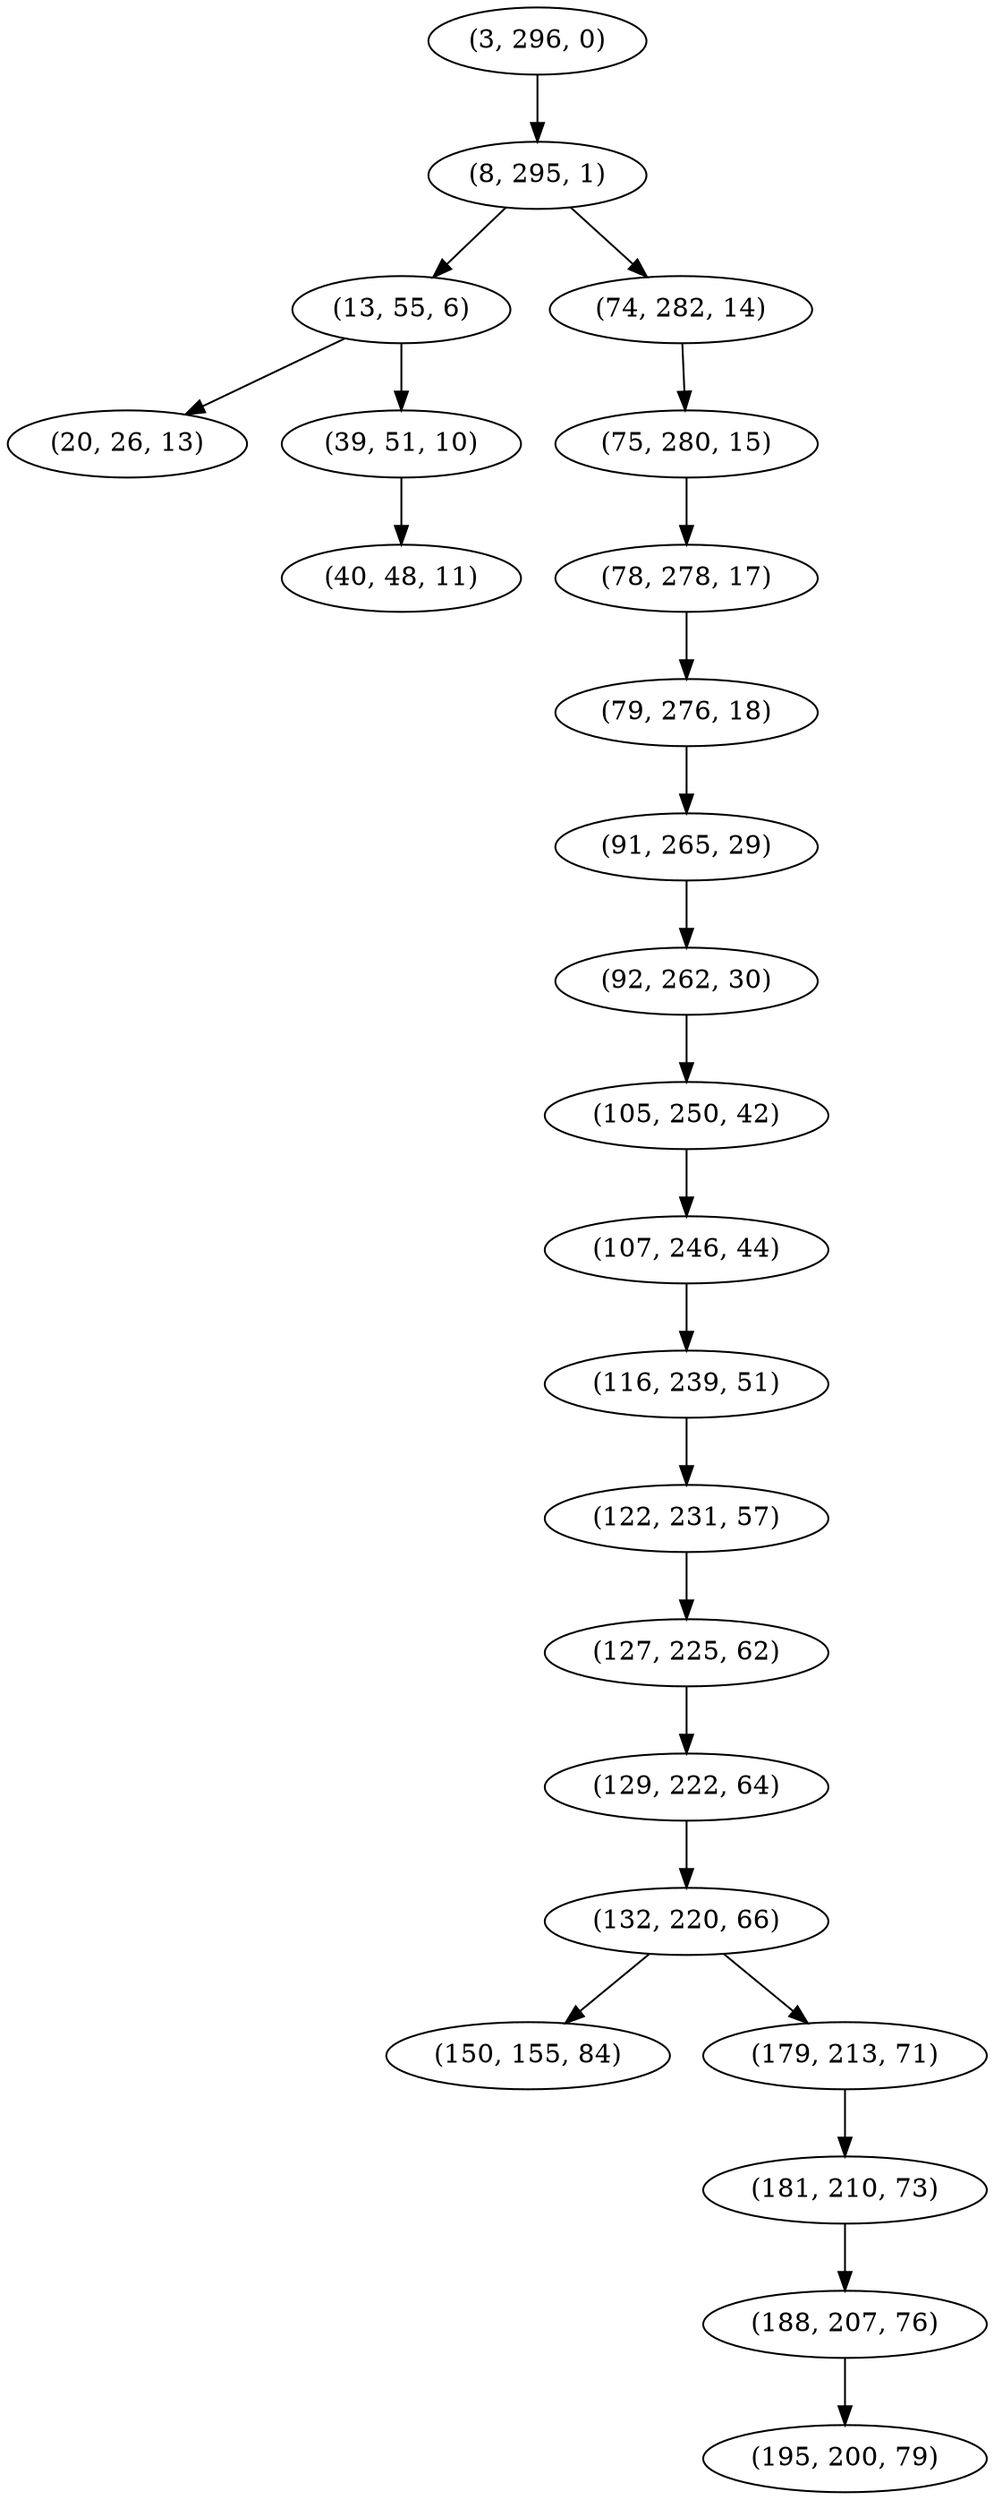 digraph tree {
    "(3, 296, 0)";
    "(8, 295, 1)";
    "(13, 55, 6)";
    "(20, 26, 13)";
    "(39, 51, 10)";
    "(40, 48, 11)";
    "(74, 282, 14)";
    "(75, 280, 15)";
    "(78, 278, 17)";
    "(79, 276, 18)";
    "(91, 265, 29)";
    "(92, 262, 30)";
    "(105, 250, 42)";
    "(107, 246, 44)";
    "(116, 239, 51)";
    "(122, 231, 57)";
    "(127, 225, 62)";
    "(129, 222, 64)";
    "(132, 220, 66)";
    "(150, 155, 84)";
    "(179, 213, 71)";
    "(181, 210, 73)";
    "(188, 207, 76)";
    "(195, 200, 79)";
    "(3, 296, 0)" -> "(8, 295, 1)";
    "(8, 295, 1)" -> "(13, 55, 6)";
    "(8, 295, 1)" -> "(74, 282, 14)";
    "(13, 55, 6)" -> "(20, 26, 13)";
    "(13, 55, 6)" -> "(39, 51, 10)";
    "(39, 51, 10)" -> "(40, 48, 11)";
    "(74, 282, 14)" -> "(75, 280, 15)";
    "(75, 280, 15)" -> "(78, 278, 17)";
    "(78, 278, 17)" -> "(79, 276, 18)";
    "(79, 276, 18)" -> "(91, 265, 29)";
    "(91, 265, 29)" -> "(92, 262, 30)";
    "(92, 262, 30)" -> "(105, 250, 42)";
    "(105, 250, 42)" -> "(107, 246, 44)";
    "(107, 246, 44)" -> "(116, 239, 51)";
    "(116, 239, 51)" -> "(122, 231, 57)";
    "(122, 231, 57)" -> "(127, 225, 62)";
    "(127, 225, 62)" -> "(129, 222, 64)";
    "(129, 222, 64)" -> "(132, 220, 66)";
    "(132, 220, 66)" -> "(150, 155, 84)";
    "(132, 220, 66)" -> "(179, 213, 71)";
    "(179, 213, 71)" -> "(181, 210, 73)";
    "(181, 210, 73)" -> "(188, 207, 76)";
    "(188, 207, 76)" -> "(195, 200, 79)";
}
